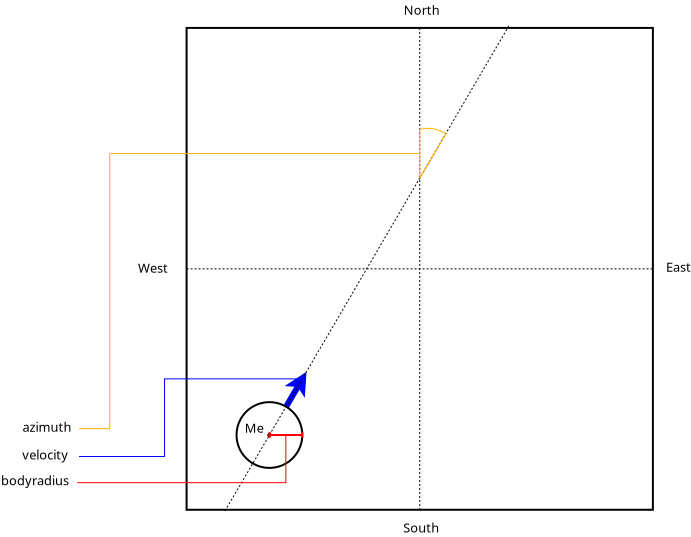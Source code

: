 <?xml version="1.0" encoding="UTF-8"?>
<dia:diagram xmlns:dia="http://www.lysator.liu.se/~alla/dia/">
  <dia:layer name="Background" visible="true" connectable="true" active="true">
    <dia:object type="Standard - Line" version="0" id="O0">
      <dia:attribute name="obj_pos">
        <dia:point val="19.751,19.927"/>
      </dia:attribute>
      <dia:attribute name="obj_bb">
        <dia:rectangle val="19.546,16.937;21.584,20.133"/>
      </dia:attribute>
      <dia:attribute name="conn_endpoints">
        <dia:point val="19.751,19.927"/>
        <dia:point val="21.379,17.142"/>
      </dia:attribute>
      <dia:attribute name="numcp">
        <dia:int val="1"/>
      </dia:attribute>
      <dia:attribute name="line_color">
        <dia:color val="#0000ffff"/>
      </dia:attribute>
      <dia:attribute name="line_width">
        <dia:real val="0.3"/>
      </dia:attribute>
      <dia:attribute name="end_arrow">
        <dia:enum val="22"/>
      </dia:attribute>
      <dia:attribute name="end_arrow_length">
        <dia:real val="0.5"/>
      </dia:attribute>
      <dia:attribute name="end_arrow_width">
        <dia:real val="0.5"/>
      </dia:attribute>
    </dia:object>
    <dia:object type="Standard - Ellipse" version="0" id="O1">
      <dia:attribute name="obj_pos">
        <dia:point val="17.88,18.661"/>
      </dia:attribute>
      <dia:attribute name="obj_bb">
        <dia:rectangle val="17.83,18.611;21.218,21.999"/>
      </dia:attribute>
      <dia:attribute name="elem_corner">
        <dia:point val="17.88,18.661"/>
      </dia:attribute>
      <dia:attribute name="elem_width">
        <dia:real val="3.288"/>
      </dia:attribute>
      <dia:attribute name="elem_height">
        <dia:real val="3.288"/>
      </dia:attribute>
      <dia:attribute name="aspect">
        <dia:enum val="2"/>
      </dia:attribute>
    </dia:object>
    <dia:object type="Standard - Line" version="0" id="O2">
      <dia:attribute name="obj_pos">
        <dia:point val="17.303,24.1"/>
      </dia:attribute>
      <dia:attribute name="obj_bb">
        <dia:rectangle val="17.269,-0.201;31.539,24.134"/>
      </dia:attribute>
      <dia:attribute name="conn_endpoints">
        <dia:point val="17.303,24.1"/>
        <dia:point val="31.505,-0.167"/>
      </dia:attribute>
      <dia:attribute name="numcp">
        <dia:int val="2"/>
      </dia:attribute>
      <dia:attribute name="line_width">
        <dia:real val="0.05"/>
      </dia:attribute>
      <dia:attribute name="line_style">
        <dia:enum val="4"/>
      </dia:attribute>
    </dia:object>
    <dia:object type="Geometric - Perfect Square" version="1" id="O3">
      <dia:attribute name="obj_pos">
        <dia:point val="15.382,-0.05"/>
      </dia:attribute>
      <dia:attribute name="obj_bb">
        <dia:rectangle val="15.282,-0.15;38.798,24.142"/>
      </dia:attribute>
      <dia:attribute name="meta">
        <dia:composite type="dict"/>
      </dia:attribute>
      <dia:attribute name="elem_corner">
        <dia:point val="15.382,-0.05"/>
      </dia:attribute>
      <dia:attribute name="elem_width">
        <dia:real val="23.315"/>
      </dia:attribute>
      <dia:attribute name="elem_height">
        <dia:real val="24.092"/>
      </dia:attribute>
      <dia:attribute name="line_width">
        <dia:real val="0.1"/>
      </dia:attribute>
      <dia:attribute name="line_colour">
        <dia:color val="#000000ff"/>
      </dia:attribute>
      <dia:attribute name="fill_colour">
        <dia:color val="#ffffff00"/>
      </dia:attribute>
      <dia:attribute name="show_background">
        <dia:boolean val="true"/>
      </dia:attribute>
      <dia:attribute name="line_style">
        <dia:enum val="0"/>
        <dia:real val="1"/>
      </dia:attribute>
      <dia:attribute name="flip_horizontal">
        <dia:boolean val="false"/>
      </dia:attribute>
      <dia:attribute name="flip_vertical">
        <dia:boolean val="false"/>
      </dia:attribute>
      <dia:attribute name="subscale">
        <dia:real val="1"/>
      </dia:attribute>
    </dia:object>
    <dia:object type="Standard - Text" version="1" id="O4">
      <dia:attribute name="obj_pos">
        <dia:point val="18.294,20.195"/>
      </dia:attribute>
      <dia:attribute name="obj_bb">
        <dia:rectangle val="18.294,19.601;19.242,20.348"/>
      </dia:attribute>
      <dia:attribute name="text">
        <dia:composite type="text">
          <dia:attribute name="string">
            <dia:string>#Me#</dia:string>
          </dia:attribute>
          <dia:attribute name="font">
            <dia:font family="sans" style="0" name="Helvetica"/>
          </dia:attribute>
          <dia:attribute name="height">
            <dia:real val="0.8"/>
          </dia:attribute>
          <dia:attribute name="pos">
            <dia:point val="18.294,20.195"/>
          </dia:attribute>
          <dia:attribute name="color">
            <dia:color val="#000000ff"/>
          </dia:attribute>
          <dia:attribute name="alignment">
            <dia:enum val="0"/>
          </dia:attribute>
        </dia:composite>
      </dia:attribute>
      <dia:attribute name="valign">
        <dia:enum val="3"/>
      </dia:attribute>
    </dia:object>
    <dia:object type="Standard - Line" version="0" id="O5">
      <dia:attribute name="obj_pos">
        <dia:point val="15.382,11.996"/>
      </dia:attribute>
      <dia:attribute name="obj_bb">
        <dia:rectangle val="15.357,11.971;38.723,12.021"/>
      </dia:attribute>
      <dia:attribute name="conn_endpoints">
        <dia:point val="15.382,11.996"/>
        <dia:point val="38.698,11.996"/>
      </dia:attribute>
      <dia:attribute name="numcp">
        <dia:int val="1"/>
      </dia:attribute>
      <dia:attribute name="line_width">
        <dia:real val="0.05"/>
      </dia:attribute>
      <dia:attribute name="line_style">
        <dia:enum val="4"/>
      </dia:attribute>
    </dia:object>
    <dia:object type="Standard - Line" version="0" id="O6">
      <dia:attribute name="obj_pos">
        <dia:point val="27.04,-0.05"/>
      </dia:attribute>
      <dia:attribute name="obj_bb">
        <dia:rectangle val="27.015,-0.075;27.065,24.067"/>
      </dia:attribute>
      <dia:attribute name="conn_endpoints">
        <dia:point val="27.04,-0.05"/>
        <dia:point val="27.04,24.043"/>
      </dia:attribute>
      <dia:attribute name="numcp">
        <dia:int val="2"/>
      </dia:attribute>
      <dia:attribute name="line_width">
        <dia:real val="0.05"/>
      </dia:attribute>
      <dia:attribute name="line_style">
        <dia:enum val="4"/>
      </dia:attribute>
    </dia:object>
    <dia:object type="Standard - ZigZagLine" version="1" id="O7">
      <dia:attribute name="obj_pos">
        <dia:point val="20.346,20.305"/>
      </dia:attribute>
      <dia:attribute name="obj_bb">
        <dia:rectangle val="9.912,20.28;20.371,22.716"/>
      </dia:attribute>
      <dia:attribute name="orth_points">
        <dia:point val="20.346,20.305"/>
        <dia:point val="20.346,22.688"/>
        <dia:point val="9.937,22.688"/>
        <dia:point val="9.937,22.691"/>
      </dia:attribute>
      <dia:attribute name="orth_orient">
        <dia:enum val="1"/>
        <dia:enum val="0"/>
        <dia:enum val="1"/>
      </dia:attribute>
      <dia:attribute name="autorouting">
        <dia:boolean val="false"/>
      </dia:attribute>
      <dia:attribute name="line_color">
        <dia:color val="#ff0000ff"/>
      </dia:attribute>
      <dia:attribute name="line_width">
        <dia:real val="0.05"/>
      </dia:attribute>
      <dia:connections>
        <dia:connection handle="0" to="O12" connection="0"/>
      </dia:connections>
    </dia:object>
    <dia:object type="Standard - Text" version="1" id="O8">
      <dia:attribute name="obj_pos">
        <dia:point val="6.103,22.817"/>
      </dia:attribute>
      <dia:attribute name="obj_bb">
        <dia:rectangle val="6.103,22.223;9.668,22.97"/>
      </dia:attribute>
      <dia:attribute name="text">
        <dia:composite type="text">
          <dia:attribute name="string">
            <dia:string>#bodyradius#</dia:string>
          </dia:attribute>
          <dia:attribute name="font">
            <dia:font family="sans" style="0" name="Helvetica"/>
          </dia:attribute>
          <dia:attribute name="height">
            <dia:real val="0.8"/>
          </dia:attribute>
          <dia:attribute name="pos">
            <dia:point val="6.103,22.817"/>
          </dia:attribute>
          <dia:attribute name="color">
            <dia:color val="#000000ff"/>
          </dia:attribute>
          <dia:attribute name="alignment">
            <dia:enum val="0"/>
          </dia:attribute>
        </dia:composite>
      </dia:attribute>
      <dia:attribute name="valign">
        <dia:enum val="3"/>
      </dia:attribute>
    </dia:object>
    <dia:object type="Standard - Text" version="1" id="O9">
      <dia:attribute name="obj_pos">
        <dia:point val="7.169,21.535"/>
      </dia:attribute>
      <dia:attribute name="obj_bb">
        <dia:rectangle val="7.169,20.94;9.674,21.688"/>
      </dia:attribute>
      <dia:attribute name="text">
        <dia:composite type="text">
          <dia:attribute name="string">
            <dia:string>#velocity#</dia:string>
          </dia:attribute>
          <dia:attribute name="font">
            <dia:font family="sans" style="0" name="Helvetica"/>
          </dia:attribute>
          <dia:attribute name="height">
            <dia:real val="0.8"/>
          </dia:attribute>
          <dia:attribute name="pos">
            <dia:point val="7.169,21.535"/>
          </dia:attribute>
          <dia:attribute name="color">
            <dia:color val="#000000ff"/>
          </dia:attribute>
          <dia:attribute name="alignment">
            <dia:enum val="0"/>
          </dia:attribute>
        </dia:composite>
      </dia:attribute>
      <dia:attribute name="valign">
        <dia:enum val="3"/>
      </dia:attribute>
    </dia:object>
    <dia:object type="Standard - ZigZagLine" version="1" id="O10">
      <dia:attribute name="obj_pos">
        <dia:point val="21.158,17.529"/>
      </dia:attribute>
      <dia:attribute name="obj_bb">
        <dia:rectangle val="10.007,17.473;21.183,21.404"/>
      </dia:attribute>
      <dia:attribute name="orth_points">
        <dia:point val="21.158,17.529"/>
        <dia:point val="21.158,17.497"/>
        <dia:point val="14.279,17.497"/>
        <dia:point val="14.279,21.379"/>
        <dia:point val="10.032,21.379"/>
        <dia:point val="10.032,21.359"/>
      </dia:attribute>
      <dia:attribute name="orth_orient">
        <dia:enum val="1"/>
        <dia:enum val="0"/>
        <dia:enum val="1"/>
        <dia:enum val="0"/>
        <dia:enum val="1"/>
      </dia:attribute>
      <dia:attribute name="autorouting">
        <dia:boolean val="false"/>
      </dia:attribute>
      <dia:attribute name="line_color">
        <dia:color val="#0000ffff"/>
      </dia:attribute>
      <dia:attribute name="line_width">
        <dia:real val="0.05"/>
      </dia:attribute>
    </dia:object>
    <dia:object type="Standard - Ellipse" version="0" id="O11">
      <dia:attribute name="obj_pos">
        <dia:point val="19.47,20.252"/>
      </dia:attribute>
      <dia:attribute name="obj_bb">
        <dia:rectangle val="19.42,20.202;19.627,20.409"/>
      </dia:attribute>
      <dia:attribute name="elem_corner">
        <dia:point val="19.47,20.252"/>
      </dia:attribute>
      <dia:attribute name="elem_width">
        <dia:real val="0.107"/>
      </dia:attribute>
      <dia:attribute name="elem_height">
        <dia:real val="0.107"/>
      </dia:attribute>
      <dia:attribute name="aspect">
        <dia:enum val="2"/>
      </dia:attribute>
    </dia:object>
    <dia:object type="Standard - Line" version="0" id="O12">
      <dia:attribute name="obj_pos">
        <dia:point val="19.524,20.305"/>
      </dia:attribute>
      <dia:attribute name="obj_bb">
        <dia:rectangle val="19.474,20.255;21.218,20.355"/>
      </dia:attribute>
      <dia:attribute name="conn_endpoints">
        <dia:point val="19.524,20.305"/>
        <dia:point val="21.168,20.305"/>
      </dia:attribute>
      <dia:attribute name="numcp">
        <dia:int val="1"/>
      </dia:attribute>
      <dia:attribute name="line_color">
        <dia:color val="#ff0000ff"/>
      </dia:attribute>
      <dia:attribute name="line_width">
        <dia:real val="0.1"/>
      </dia:attribute>
      <dia:connections>
        <dia:connection handle="0" to="O1" connection="8"/>
        <dia:connection handle="1" to="O1" connection="4"/>
      </dia:connections>
    </dia:object>
    <dia:object type="Standard - Text" version="1" id="O13">
      <dia:attribute name="obj_pos">
        <dia:point val="26.244,-0.711"/>
      </dia:attribute>
      <dia:attribute name="obj_bb">
        <dia:rectangle val="26.244,-1.306;28.034,-0.558"/>
      </dia:attribute>
      <dia:attribute name="text">
        <dia:composite type="text">
          <dia:attribute name="string">
            <dia:string>#North#</dia:string>
          </dia:attribute>
          <dia:attribute name="font">
            <dia:font family="sans" style="0" name="Helvetica"/>
          </dia:attribute>
          <dia:attribute name="height">
            <dia:real val="0.8"/>
          </dia:attribute>
          <dia:attribute name="pos">
            <dia:point val="26.244,-0.711"/>
          </dia:attribute>
          <dia:attribute name="color">
            <dia:color val="#000000ff"/>
          </dia:attribute>
          <dia:attribute name="alignment">
            <dia:enum val="0"/>
          </dia:attribute>
        </dia:composite>
      </dia:attribute>
      <dia:attribute name="valign">
        <dia:enum val="3"/>
      </dia:attribute>
    </dia:object>
    <dia:object type="Standard - Text" version="1" id="O14">
      <dia:attribute name="obj_pos">
        <dia:point val="26.214,25.181"/>
      </dia:attribute>
      <dia:attribute name="obj_bb">
        <dia:rectangle val="26.214,24.586;28.074,25.334"/>
      </dia:attribute>
      <dia:attribute name="text">
        <dia:composite type="text">
          <dia:attribute name="string">
            <dia:string>#South#</dia:string>
          </dia:attribute>
          <dia:attribute name="font">
            <dia:font family="sans" style="0" name="Helvetica"/>
          </dia:attribute>
          <dia:attribute name="height">
            <dia:real val="0.8"/>
          </dia:attribute>
          <dia:attribute name="pos">
            <dia:point val="26.214,25.181"/>
          </dia:attribute>
          <dia:attribute name="color">
            <dia:color val="#000000ff"/>
          </dia:attribute>
          <dia:attribute name="alignment">
            <dia:enum val="0"/>
          </dia:attribute>
        </dia:composite>
      </dia:attribute>
      <dia:attribute name="valign">
        <dia:enum val="3"/>
      </dia:attribute>
    </dia:object>
    <dia:object type="Standard - Text" version="1" id="O15">
      <dia:attribute name="obj_pos">
        <dia:point val="39.348,12.138"/>
      </dia:attribute>
      <dia:attribute name="obj_bb">
        <dia:rectangle val="39.348,11.543;40.728,12.291"/>
      </dia:attribute>
      <dia:attribute name="text">
        <dia:composite type="text">
          <dia:attribute name="string">
            <dia:string>#East#</dia:string>
          </dia:attribute>
          <dia:attribute name="font">
            <dia:font family="sans" style="0" name="Helvetica"/>
          </dia:attribute>
          <dia:attribute name="height">
            <dia:real val="0.8"/>
          </dia:attribute>
          <dia:attribute name="pos">
            <dia:point val="39.348,12.138"/>
          </dia:attribute>
          <dia:attribute name="color">
            <dia:color val="#000000ff"/>
          </dia:attribute>
          <dia:attribute name="alignment">
            <dia:enum val="0"/>
          </dia:attribute>
        </dia:composite>
      </dia:attribute>
      <dia:attribute name="valign">
        <dia:enum val="3"/>
      </dia:attribute>
    </dia:object>
    <dia:object type="Standard - Text" version="1" id="O16">
      <dia:attribute name="obj_pos">
        <dia:point val="12.951,12.192"/>
      </dia:attribute>
      <dia:attribute name="obj_bb">
        <dia:rectangle val="12.951,11.597;14.523,12.345"/>
      </dia:attribute>
      <dia:attribute name="text">
        <dia:composite type="text">
          <dia:attribute name="string">
            <dia:string>#West#</dia:string>
          </dia:attribute>
          <dia:attribute name="font">
            <dia:font family="sans" style="0" name="Helvetica"/>
          </dia:attribute>
          <dia:attribute name="height">
            <dia:real val="0.8"/>
          </dia:attribute>
          <dia:attribute name="pos">
            <dia:point val="12.951,12.192"/>
          </dia:attribute>
          <dia:attribute name="color">
            <dia:color val="#000000ff"/>
          </dia:attribute>
          <dia:attribute name="alignment">
            <dia:enum val="0"/>
          </dia:attribute>
        </dia:composite>
      </dia:attribute>
      <dia:attribute name="valign">
        <dia:enum val="3"/>
      </dia:attribute>
    </dia:object>
    <dia:object type="Standard - Arc" version="0" id="O17">
      <dia:attribute name="obj_pos">
        <dia:point val="28.343,5.252"/>
      </dia:attribute>
      <dia:attribute name="obj_bb">
        <dia:rectangle val="27.0,4.944;28.372,5.281"/>
      </dia:attribute>
      <dia:attribute name="conn_endpoints">
        <dia:point val="28.343,5.252"/>
        <dia:point val="27.029,5.034"/>
      </dia:attribute>
      <dia:attribute name="arc_color">
        <dia:color val="#ffb200ff"/>
      </dia:attribute>
      <dia:attribute name="curve_distance">
        <dia:real val="0.156"/>
      </dia:attribute>
      <dia:attribute name="line_width">
        <dia:real val="0.05"/>
      </dia:attribute>
    </dia:object>
    <dia:object type="Standard - Line" version="0" id="O18">
      <dia:attribute name="obj_pos">
        <dia:point val="27.04,5.006"/>
      </dia:attribute>
      <dia:attribute name="obj_bb">
        <dia:rectangle val="27.015,4.981;27.065,7.487"/>
      </dia:attribute>
      <dia:attribute name="conn_endpoints">
        <dia:point val="27.04,5.006"/>
        <dia:point val="27.04,7.462"/>
      </dia:attribute>
      <dia:attribute name="numcp">
        <dia:int val="1"/>
      </dia:attribute>
      <dia:attribute name="line_color">
        <dia:color val="#ffb200ff"/>
      </dia:attribute>
      <dia:attribute name="line_width">
        <dia:real val="0.05"/>
      </dia:attribute>
    </dia:object>
    <dia:object type="Standard - Line" version="0" id="O19">
      <dia:attribute name="obj_pos">
        <dia:point val="28.351,5.228"/>
      </dia:attribute>
      <dia:attribute name="obj_bb">
        <dia:rectangle val="27.009,5.194;28.386,7.497"/>
      </dia:attribute>
      <dia:attribute name="conn_endpoints">
        <dia:point val="28.351,5.228"/>
        <dia:point val="27.043,7.463"/>
      </dia:attribute>
      <dia:attribute name="numcp">
        <dia:int val="1"/>
      </dia:attribute>
      <dia:attribute name="line_color">
        <dia:color val="#ffb200ff"/>
      </dia:attribute>
      <dia:attribute name="line_width">
        <dia:real val="0.05"/>
      </dia:attribute>
    </dia:object>
    <dia:object type="Standard - Text" version="1" id="O20">
      <dia:attribute name="obj_pos">
        <dia:point val="7.176,20.141"/>
      </dia:attribute>
      <dia:attribute name="obj_bb">
        <dia:rectangle val="7.176,19.546;9.764,20.294"/>
      </dia:attribute>
      <dia:attribute name="text">
        <dia:composite type="text">
          <dia:attribute name="string">
            <dia:string>#azimuth#</dia:string>
          </dia:attribute>
          <dia:attribute name="font">
            <dia:font family="sans" style="0" name="Helvetica"/>
          </dia:attribute>
          <dia:attribute name="height">
            <dia:real val="0.8"/>
          </dia:attribute>
          <dia:attribute name="pos">
            <dia:point val="7.176,20.141"/>
          </dia:attribute>
          <dia:attribute name="color">
            <dia:color val="#000000ff"/>
          </dia:attribute>
          <dia:attribute name="alignment">
            <dia:enum val="0"/>
          </dia:attribute>
        </dia:composite>
      </dia:attribute>
      <dia:attribute name="valign">
        <dia:enum val="3"/>
      </dia:attribute>
    </dia:object>
    <dia:object type="Standard - ZigZagLine" version="1" id="O21">
      <dia:attribute name="obj_pos">
        <dia:point val="27.04,6.234"/>
      </dia:attribute>
      <dia:attribute name="obj_bb">
        <dia:rectangle val="9.978,6.209;27.065,20.011"/>
      </dia:attribute>
      <dia:attribute name="orth_points">
        <dia:point val="27.04,6.234"/>
        <dia:point val="11.54,6.234"/>
        <dia:point val="11.54,12.123"/>
        <dia:point val="11.54,12.123"/>
        <dia:point val="11.54,19.986"/>
        <dia:point val="10.003,19.986"/>
      </dia:attribute>
      <dia:attribute name="orth_orient">
        <dia:enum val="0"/>
        <dia:enum val="1"/>
        <dia:enum val="0"/>
        <dia:enum val="1"/>
        <dia:enum val="0"/>
      </dia:attribute>
      <dia:attribute name="autorouting">
        <dia:boolean val="false"/>
      </dia:attribute>
      <dia:attribute name="line_color">
        <dia:color val="#ffb200ff"/>
      </dia:attribute>
      <dia:attribute name="line_width">
        <dia:real val="0.05"/>
      </dia:attribute>
      <dia:connections>
        <dia:connection handle="0" to="O18" connection="0"/>
      </dia:connections>
    </dia:object>
    <dia:object type="Standard - Line" version="0" id="O22">
      <dia:attribute name="obj_pos">
        <dia:point val="19.531,20.149"/>
      </dia:attribute>
      <dia:attribute name="obj_bb">
        <dia:rectangle val="19.48,20.099;19.581,20.498"/>
      </dia:attribute>
      <dia:attribute name="conn_endpoints">
        <dia:point val="19.531,20.149"/>
        <dia:point val="19.53,20.448"/>
      </dia:attribute>
      <dia:attribute name="numcp">
        <dia:int val="1"/>
      </dia:attribute>
      <dia:attribute name="line_color">
        <dia:color val="#ff0000ff"/>
      </dia:attribute>
    </dia:object>
    <dia:object type="Standard - Line" version="0" id="O23">
      <dia:attribute name="obj_pos">
        <dia:point val="21.167,20.148"/>
      </dia:attribute>
      <dia:attribute name="obj_bb">
        <dia:rectangle val="21.116,20.098;21.217,20.497"/>
      </dia:attribute>
      <dia:attribute name="conn_endpoints">
        <dia:point val="21.167,20.148"/>
        <dia:point val="21.166,20.447"/>
      </dia:attribute>
      <dia:attribute name="numcp">
        <dia:int val="1"/>
      </dia:attribute>
      <dia:attribute name="line_color">
        <dia:color val="#ff0000ff"/>
      </dia:attribute>
    </dia:object>
  </dia:layer>
</dia:diagram>
